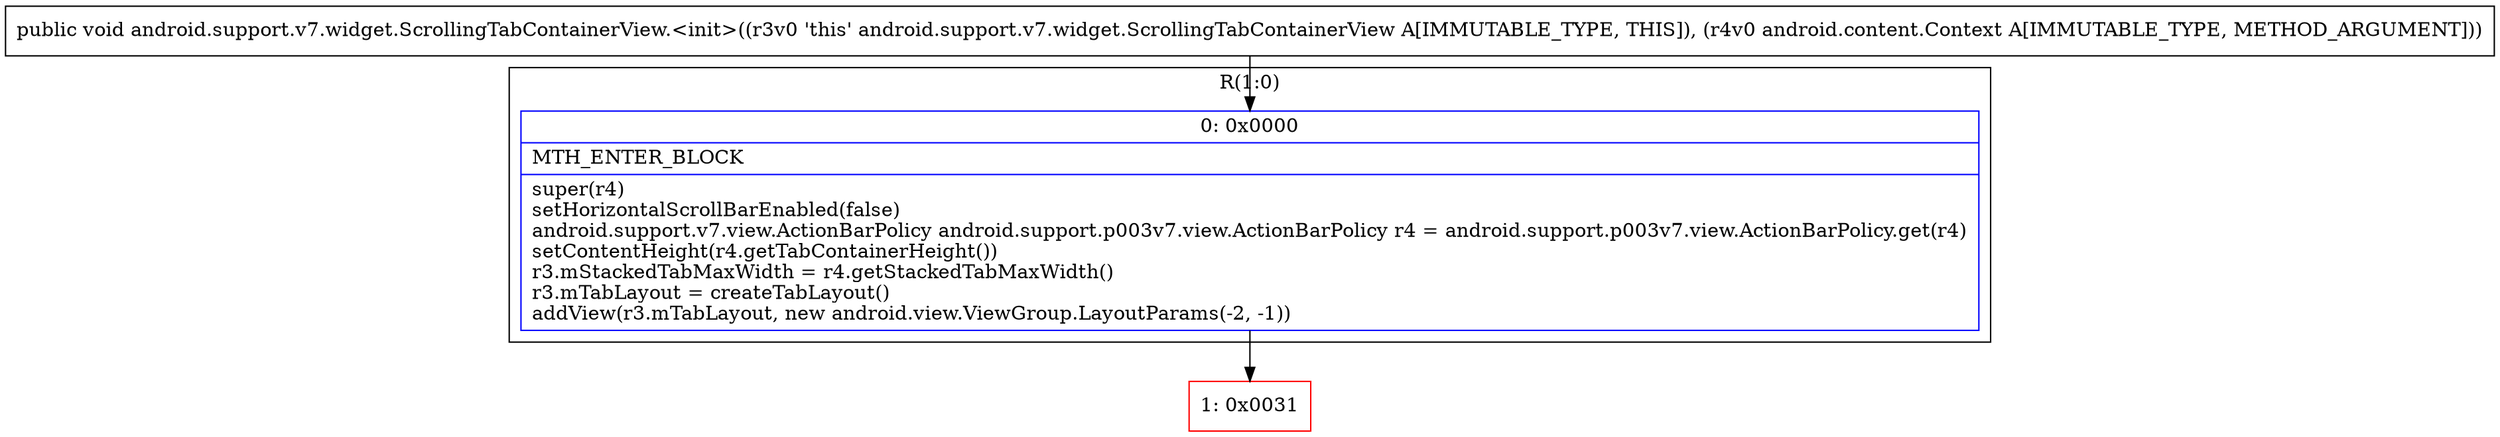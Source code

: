 digraph "CFG forandroid.support.v7.widget.ScrollingTabContainerView.\<init\>(Landroid\/content\/Context;)V" {
subgraph cluster_Region_972360315 {
label = "R(1:0)";
node [shape=record,color=blue];
Node_0 [shape=record,label="{0\:\ 0x0000|MTH_ENTER_BLOCK\l|super(r4)\lsetHorizontalScrollBarEnabled(false)\landroid.support.v7.view.ActionBarPolicy android.support.p003v7.view.ActionBarPolicy r4 = android.support.p003v7.view.ActionBarPolicy.get(r4)\lsetContentHeight(r4.getTabContainerHeight())\lr3.mStackedTabMaxWidth = r4.getStackedTabMaxWidth()\lr3.mTabLayout = createTabLayout()\laddView(r3.mTabLayout, new android.view.ViewGroup.LayoutParams(\-2, \-1))\l}"];
}
Node_1 [shape=record,color=red,label="{1\:\ 0x0031}"];
MethodNode[shape=record,label="{public void android.support.v7.widget.ScrollingTabContainerView.\<init\>((r3v0 'this' android.support.v7.widget.ScrollingTabContainerView A[IMMUTABLE_TYPE, THIS]), (r4v0 android.content.Context A[IMMUTABLE_TYPE, METHOD_ARGUMENT])) }"];
MethodNode -> Node_0;
Node_0 -> Node_1;
}

